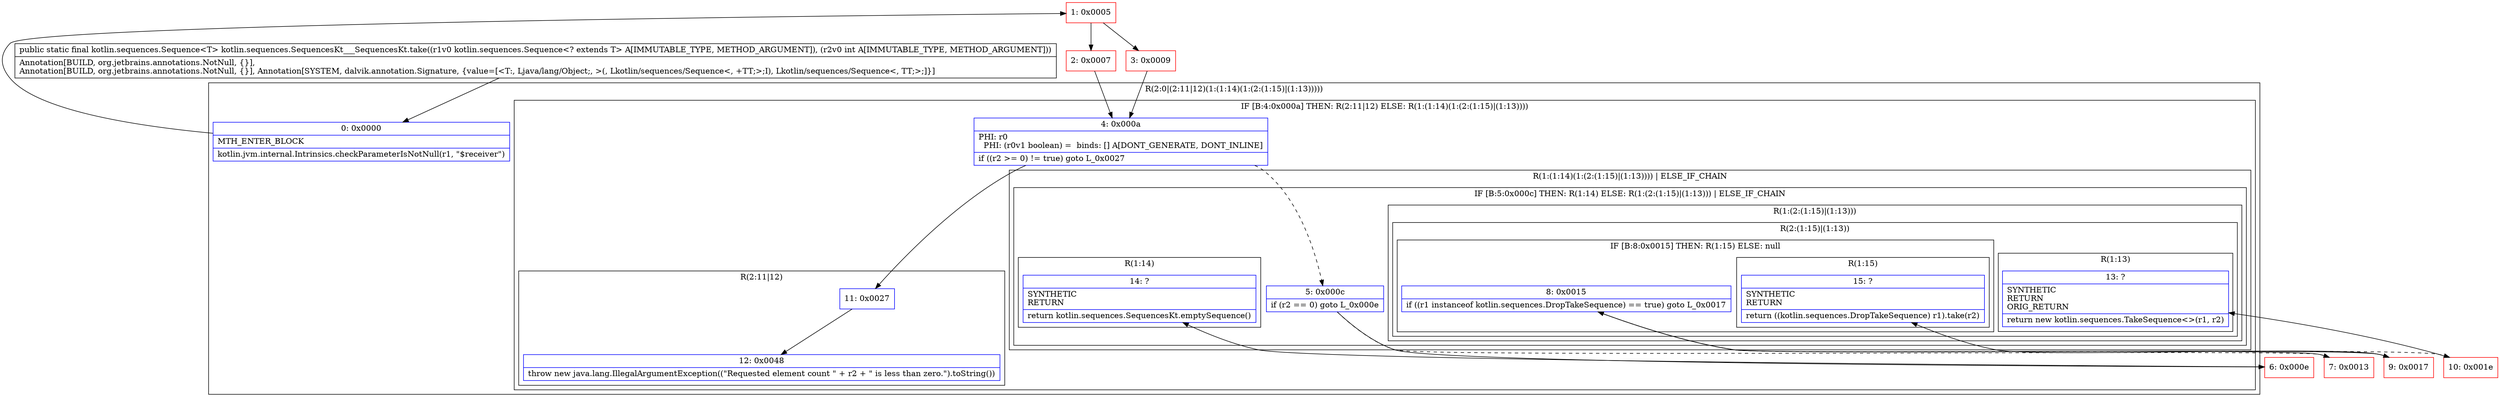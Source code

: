 digraph "CFG forkotlin.sequences.SequencesKt___SequencesKt.take(Lkotlin\/sequences\/Sequence;I)Lkotlin\/sequences\/Sequence;" {
subgraph cluster_Region_1122589969 {
label = "R(2:0|(2:11|12)(1:(1:14)(1:(2:(1:15)|(1:13)))))";
node [shape=record,color=blue];
Node_0 [shape=record,label="{0\:\ 0x0000|MTH_ENTER_BLOCK\l|kotlin.jvm.internal.Intrinsics.checkParameterIsNotNull(r1, \"$receiver\")\l}"];
subgraph cluster_IfRegion_457618871 {
label = "IF [B:4:0x000a] THEN: R(2:11|12) ELSE: R(1:(1:14)(1:(2:(1:15)|(1:13))))";
node [shape=record,color=blue];
Node_4 [shape=record,label="{4\:\ 0x000a|PHI: r0 \l  PHI: (r0v1 boolean) =  binds: [] A[DONT_GENERATE, DONT_INLINE]\l|if ((r2 \>= 0) != true) goto L_0x0027\l}"];
subgraph cluster_Region_215018427 {
label = "R(2:11|12)";
node [shape=record,color=blue];
Node_11 [shape=record,label="{11\:\ 0x0027}"];
Node_12 [shape=record,label="{12\:\ 0x0048|throw new java.lang.IllegalArgumentException((\"Requested element count \" + r2 + \" is less than zero.\").toString())\l}"];
}
subgraph cluster_Region_1340427826 {
label = "R(1:(1:14)(1:(2:(1:15)|(1:13)))) | ELSE_IF_CHAIN\l";
node [shape=record,color=blue];
subgraph cluster_IfRegion_1198293770 {
label = "IF [B:5:0x000c] THEN: R(1:14) ELSE: R(1:(2:(1:15)|(1:13))) | ELSE_IF_CHAIN\l";
node [shape=record,color=blue];
Node_5 [shape=record,label="{5\:\ 0x000c|if (r2 == 0) goto L_0x000e\l}"];
subgraph cluster_Region_1772711261 {
label = "R(1:14)";
node [shape=record,color=blue];
Node_14 [shape=record,label="{14\:\ ?|SYNTHETIC\lRETURN\l|return kotlin.sequences.SequencesKt.emptySequence()\l}"];
}
subgraph cluster_Region_1647304416 {
label = "R(1:(2:(1:15)|(1:13)))";
node [shape=record,color=blue];
subgraph cluster_Region_123639881 {
label = "R(2:(1:15)|(1:13))";
node [shape=record,color=blue];
subgraph cluster_IfRegion_604581755 {
label = "IF [B:8:0x0015] THEN: R(1:15) ELSE: null";
node [shape=record,color=blue];
Node_8 [shape=record,label="{8\:\ 0x0015|if ((r1 instanceof kotlin.sequences.DropTakeSequence) == true) goto L_0x0017\l}"];
subgraph cluster_Region_115899682 {
label = "R(1:15)";
node [shape=record,color=blue];
Node_15 [shape=record,label="{15\:\ ?|SYNTHETIC\lRETURN\l|return ((kotlin.sequences.DropTakeSequence) r1).take(r2)\l}"];
}
}
subgraph cluster_Region_439118785 {
label = "R(1:13)";
node [shape=record,color=blue];
Node_13 [shape=record,label="{13\:\ ?|SYNTHETIC\lRETURN\lORIG_RETURN\l|return new kotlin.sequences.TakeSequence\<\>(r1, r2)\l}"];
}
}
}
}
}
}
}
Node_1 [shape=record,color=red,label="{1\:\ 0x0005}"];
Node_2 [shape=record,color=red,label="{2\:\ 0x0007}"];
Node_3 [shape=record,color=red,label="{3\:\ 0x0009}"];
Node_6 [shape=record,color=red,label="{6\:\ 0x000e}"];
Node_7 [shape=record,color=red,label="{7\:\ 0x0013}"];
Node_9 [shape=record,color=red,label="{9\:\ 0x0017}"];
Node_10 [shape=record,color=red,label="{10\:\ 0x001e}"];
MethodNode[shape=record,label="{public static final kotlin.sequences.Sequence\<T\> kotlin.sequences.SequencesKt___SequencesKt.take((r1v0 kotlin.sequences.Sequence\<? extends T\> A[IMMUTABLE_TYPE, METHOD_ARGUMENT]), (r2v0 int A[IMMUTABLE_TYPE, METHOD_ARGUMENT]))  | Annotation[BUILD, org.jetbrains.annotations.NotNull, \{\}], \lAnnotation[BUILD, org.jetbrains.annotations.NotNull, \{\}], Annotation[SYSTEM, dalvik.annotation.Signature, \{value=[\<T:, Ljava\/lang\/Object;, \>(, Lkotlin\/sequences\/Sequence\<, +TT;\>;I), Lkotlin\/sequences\/Sequence\<, TT;\>;]\}]\l}"];
MethodNode -> Node_0;
Node_0 -> Node_1;
Node_4 -> Node_5[style=dashed];
Node_4 -> Node_11;
Node_11 -> Node_12;
Node_5 -> Node_6;
Node_5 -> Node_7[style=dashed];
Node_8 -> Node_9;
Node_8 -> Node_10[style=dashed];
Node_1 -> Node_2;
Node_1 -> Node_3;
Node_2 -> Node_4;
Node_3 -> Node_4;
Node_6 -> Node_14;
Node_7 -> Node_8;
Node_9 -> Node_15;
Node_10 -> Node_13;
}

